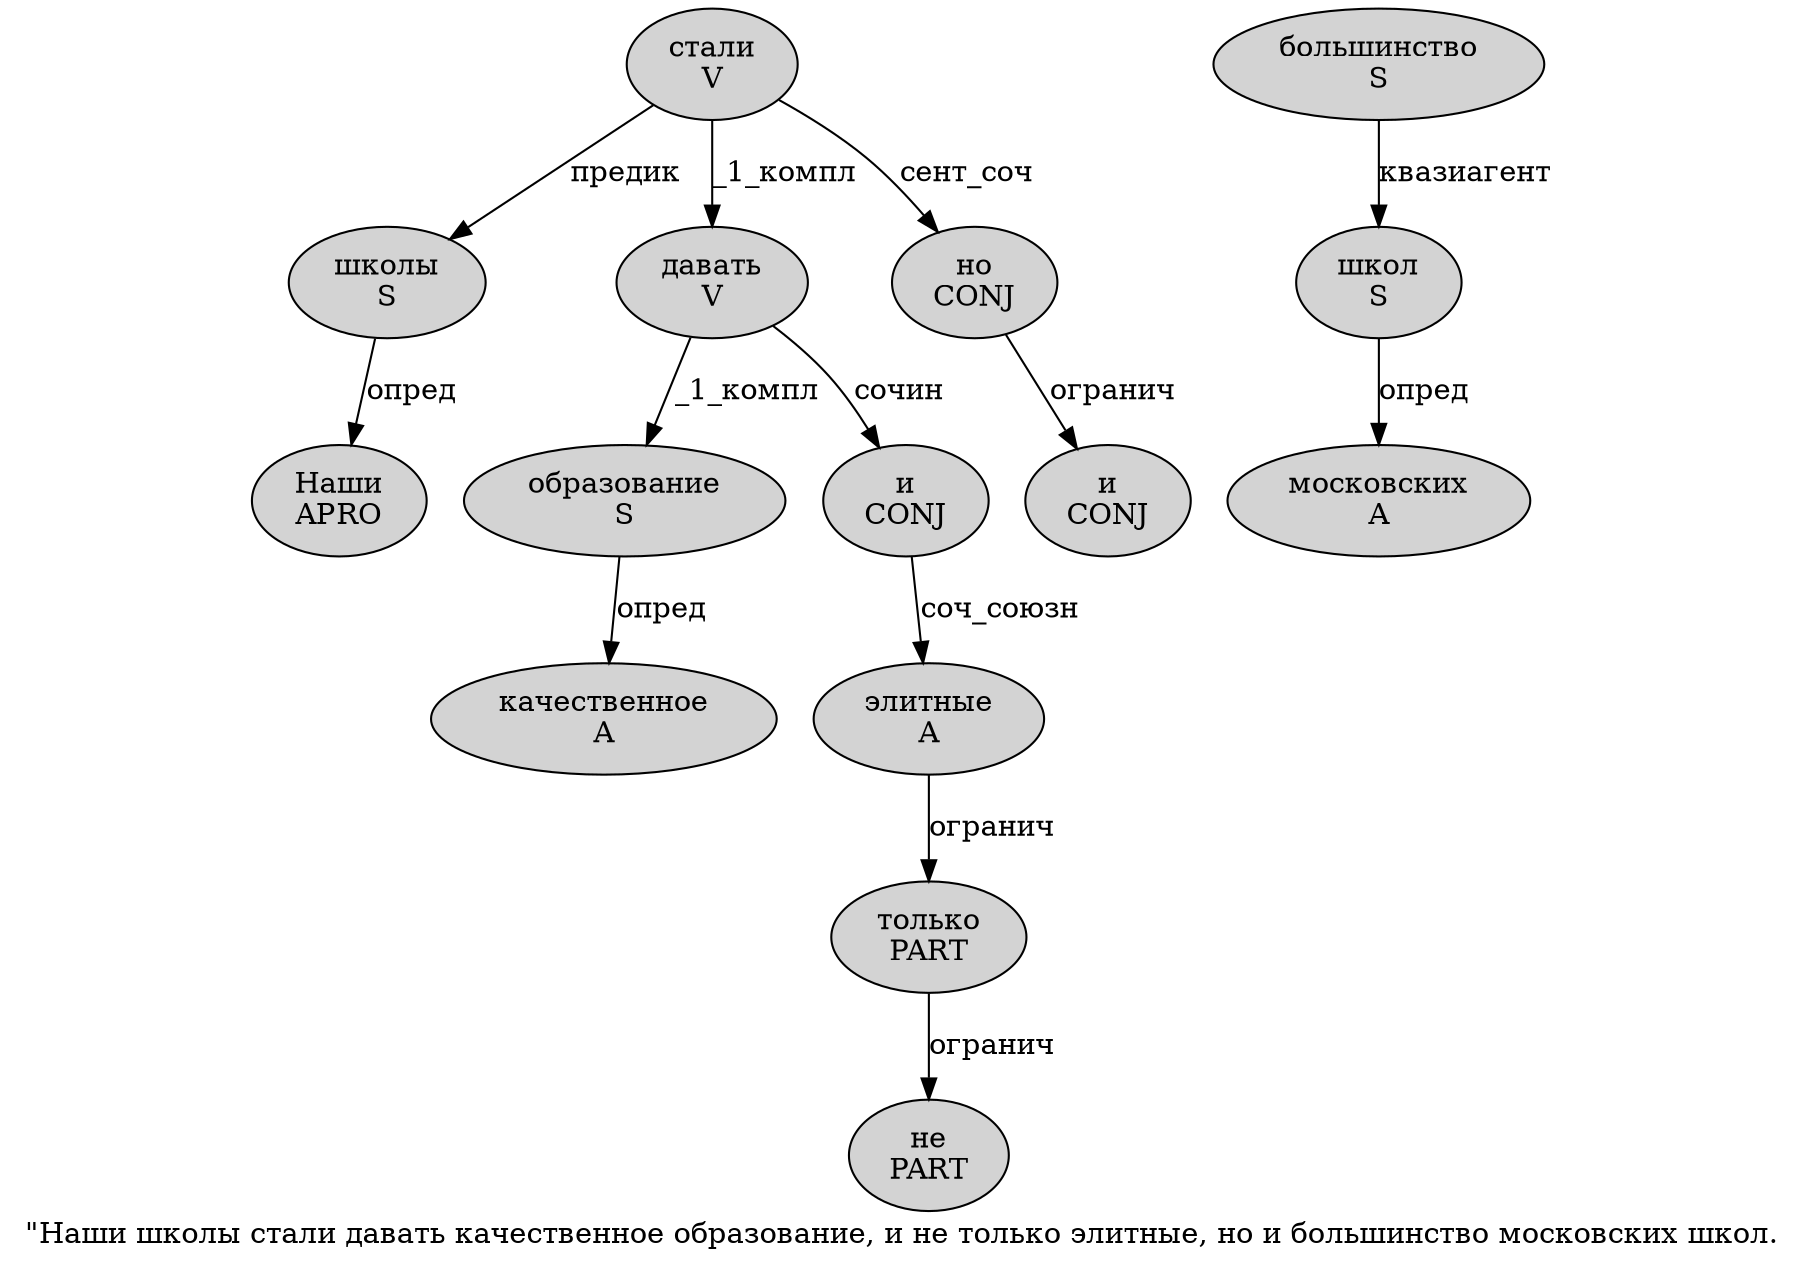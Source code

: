 digraph SENTENCE_768 {
	graph [label="\"Наши школы стали давать качественное образование, и не только элитные, но и большинство московских школ."]
	node [style=filled]
		1 [label="Наши
APRO" color="" fillcolor=lightgray penwidth=1 shape=ellipse]
		2 [label="школы
S" color="" fillcolor=lightgray penwidth=1 shape=ellipse]
		3 [label="стали
V" color="" fillcolor=lightgray penwidth=1 shape=ellipse]
		4 [label="давать
V" color="" fillcolor=lightgray penwidth=1 shape=ellipse]
		5 [label="качественное
A" color="" fillcolor=lightgray penwidth=1 shape=ellipse]
		6 [label="образование
S" color="" fillcolor=lightgray penwidth=1 shape=ellipse]
		8 [label="и
CONJ" color="" fillcolor=lightgray penwidth=1 shape=ellipse]
		9 [label="не
PART" color="" fillcolor=lightgray penwidth=1 shape=ellipse]
		10 [label="только
PART" color="" fillcolor=lightgray penwidth=1 shape=ellipse]
		11 [label="элитные
A" color="" fillcolor=lightgray penwidth=1 shape=ellipse]
		13 [label="но
CONJ" color="" fillcolor=lightgray penwidth=1 shape=ellipse]
		14 [label="и
CONJ" color="" fillcolor=lightgray penwidth=1 shape=ellipse]
		15 [label="большинство
S" color="" fillcolor=lightgray penwidth=1 shape=ellipse]
		16 [label="московских
A" color="" fillcolor=lightgray penwidth=1 shape=ellipse]
		17 [label="школ
S" color="" fillcolor=lightgray penwidth=1 shape=ellipse]
			8 -> 11 [label="соч_союзн"]
			6 -> 5 [label="опред"]
			15 -> 17 [label="квазиагент"]
			13 -> 14 [label="огранич"]
			11 -> 10 [label="огранич"]
			2 -> 1 [label="опред"]
			10 -> 9 [label="огранич"]
			3 -> 2 [label="предик"]
			3 -> 4 [label="_1_компл"]
			3 -> 13 [label="сент_соч"]
			4 -> 6 [label="_1_компл"]
			4 -> 8 [label="сочин"]
			17 -> 16 [label="опред"]
}